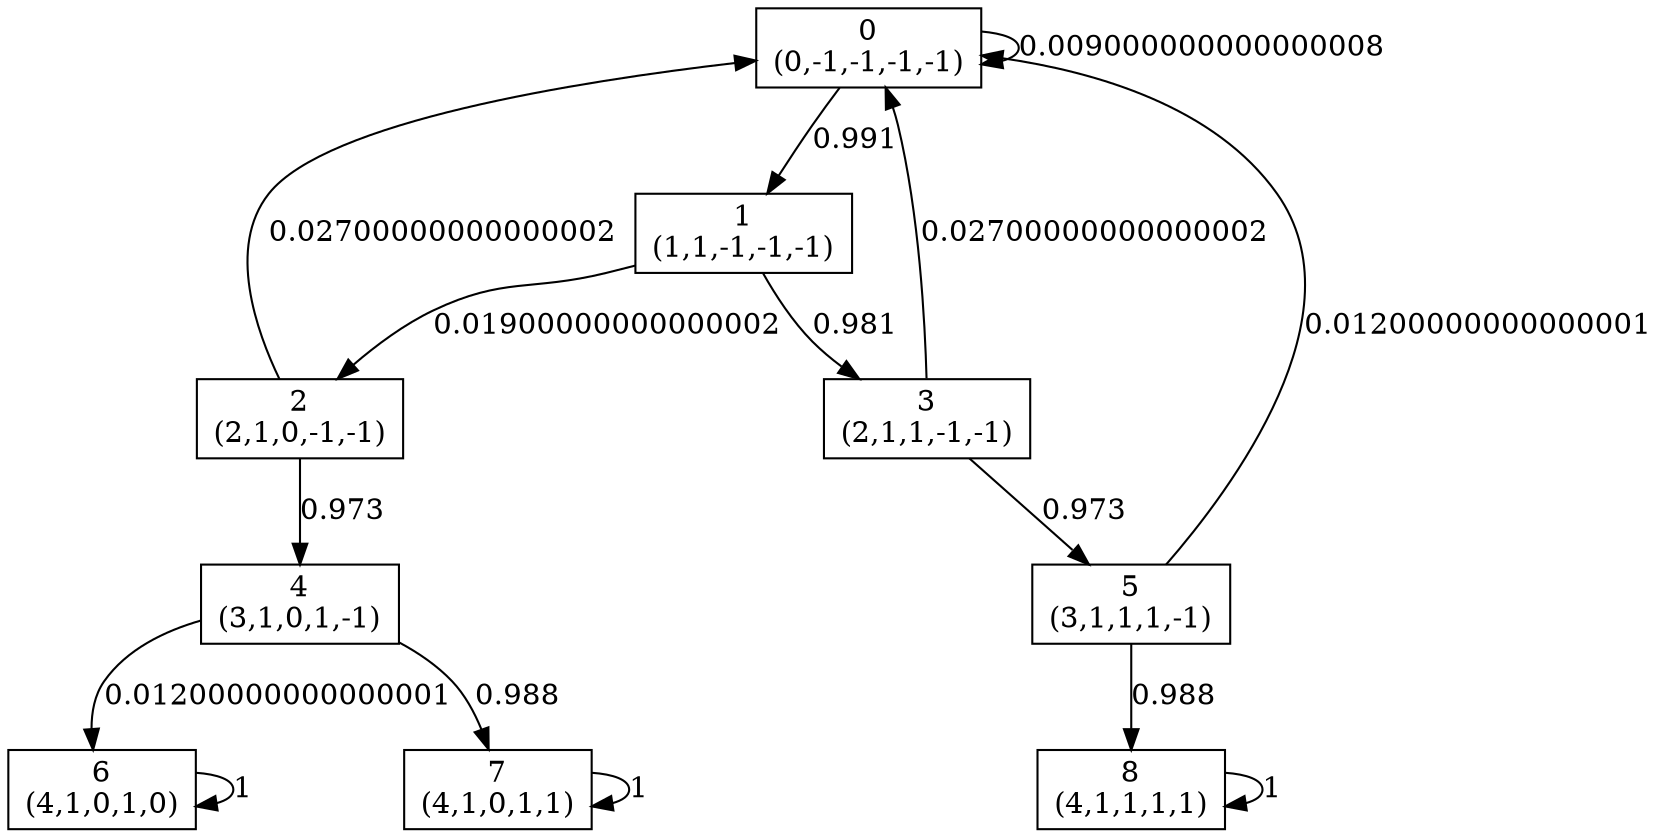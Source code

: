 digraph P {
node [shape=box];
0 -> 0 [ label="0.009000000000000008" ];
0 -> 1 [ label="0.991" ];
1 -> 2 [ label="0.01900000000000002" ];
1 -> 3 [ label="0.981" ];
2 -> 0 [ label="0.02700000000000002" ];
2 -> 4 [ label="0.973" ];
3 -> 0 [ label="0.02700000000000002" ];
3 -> 5 [ label="0.973" ];
4 -> 6 [ label="0.01200000000000001" ];
4 -> 7 [ label="0.988" ];
5 -> 0 [ label="0.01200000000000001" ];
5 -> 8 [ label="0.988" ];
6 -> 6 [ label="1" ];
7 -> 7 [ label="1" ];
8 -> 8 [ label="1" ];
0 [label="0\n(0,-1,-1,-1,-1)"];
1 [label="1\n(1,1,-1,-1,-1)"];
2 [label="2\n(2,1,0,-1,-1)"];
3 [label="3\n(2,1,1,-1,-1)"];
4 [label="4\n(3,1,0,1,-1)"];
5 [label="5\n(3,1,1,1,-1)"];
6 [label="6\n(4,1,0,1,0)"];
7 [label="7\n(4,1,0,1,1)"];
8 [label="8\n(4,1,1,1,1)"];
}

